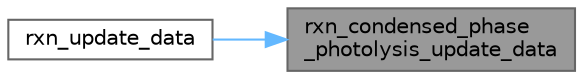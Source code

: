 digraph "rxn_condensed_phase_photolysis_update_data"
{
 // LATEX_PDF_SIZE
  bgcolor="transparent";
  edge [fontname=Helvetica,fontsize=10,labelfontname=Helvetica,labelfontsize=10];
  node [fontname=Helvetica,fontsize=10,shape=box,height=0.2,width=0.4];
  rankdir="RL";
  Node1 [label="rxn_condensed_phase\l_photolysis_update_data",height=0.2,width=0.4,color="gray40", fillcolor="grey60", style="filled", fontcolor="black",tooltip="Update reaction data."];
  Node1 -> Node2 [dir="back",color="steelblue1",style="solid"];
  Node2 [label="rxn_update_data",height=0.2,width=0.4,color="grey40", fillcolor="white", style="filled",URL="$rxn__solver_8c.html#ae35bddd1d3cc8d012789600176c7595b",tooltip="Update reaction data."];
}
